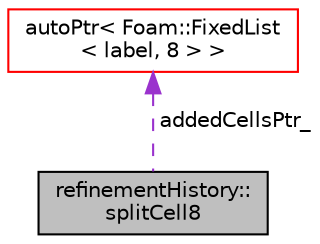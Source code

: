 digraph "refinementHistory::splitCell8"
{
  bgcolor="transparent";
  edge [fontname="Helvetica",fontsize="10",labelfontname="Helvetica",labelfontsize="10"];
  node [fontname="Helvetica",fontsize="10",shape=record];
  Node1 [label="refinementHistory::\lsplitCell8",height=0.2,width=0.4,color="black", fillcolor="grey75", style="filled", fontcolor="black"];
  Node2 -> Node1 [dir="back",color="darkorchid3",fontsize="10",style="dashed",label=" addedCellsPtr_" ,fontname="Helvetica"];
  Node2 [label="autoPtr\< Foam::FixedList\l\< label, 8 \> \>",height=0.2,width=0.4,color="red",URL="$a00085.html"];
}
